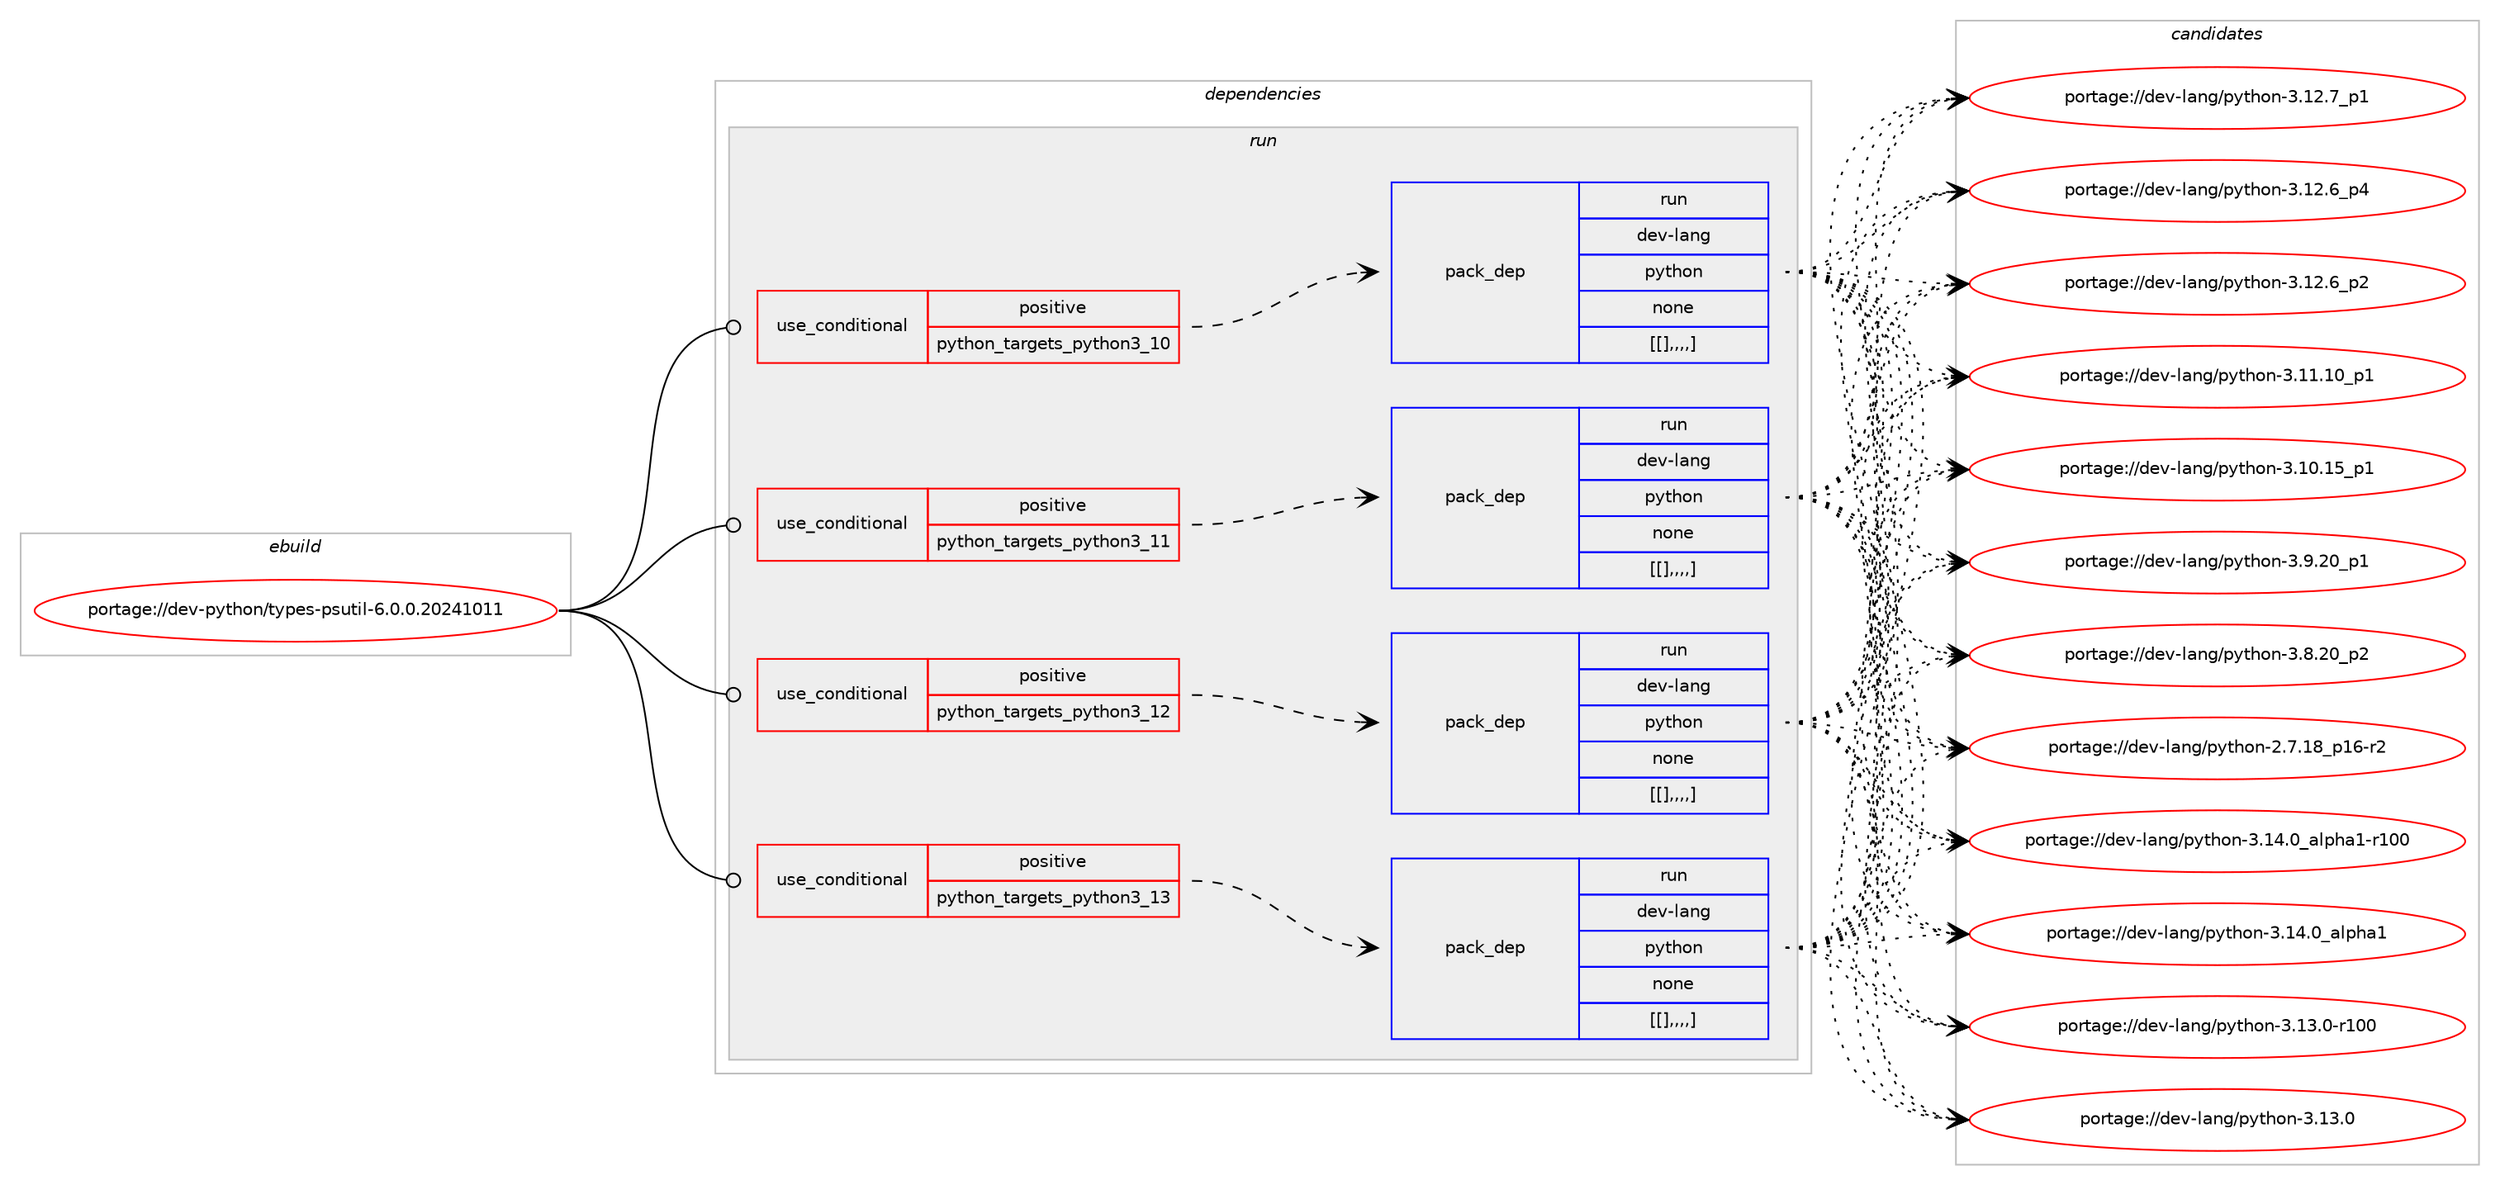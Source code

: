 digraph prolog {

# *************
# Graph options
# *************

newrank=true;
concentrate=true;
compound=true;
graph [rankdir=LR,fontname=Helvetica,fontsize=10,ranksep=1.5];#, ranksep=2.5, nodesep=0.2];
edge  [arrowhead=vee];
node  [fontname=Helvetica,fontsize=10];

# **********
# The ebuild
# **********

subgraph cluster_leftcol {
color=gray;
label=<<i>ebuild</i>>;
id [label="portage://dev-python/types-psutil-6.0.0.20241011", color=red, width=4, href="../dev-python/types-psutil-6.0.0.20241011.svg"];
}

# ****************
# The dependencies
# ****************

subgraph cluster_midcol {
color=gray;
label=<<i>dependencies</i>>;
subgraph cluster_compile {
fillcolor="#eeeeee";
style=filled;
label=<<i>compile</i>>;
}
subgraph cluster_compileandrun {
fillcolor="#eeeeee";
style=filled;
label=<<i>compile and run</i>>;
}
subgraph cluster_run {
fillcolor="#eeeeee";
style=filled;
label=<<i>run</i>>;
subgraph cond43738 {
dependency173745 [label=<<TABLE BORDER="0" CELLBORDER="1" CELLSPACING="0" CELLPADDING="4"><TR><TD ROWSPAN="3" CELLPADDING="10">use_conditional</TD></TR><TR><TD>positive</TD></TR><TR><TD>python_targets_python3_10</TD></TR></TABLE>>, shape=none, color=red];
subgraph pack128663 {
dependency173746 [label=<<TABLE BORDER="0" CELLBORDER="1" CELLSPACING="0" CELLPADDING="4" WIDTH="220"><TR><TD ROWSPAN="6" CELLPADDING="30">pack_dep</TD></TR><TR><TD WIDTH="110">run</TD></TR><TR><TD>dev-lang</TD></TR><TR><TD>python</TD></TR><TR><TD>none</TD></TR><TR><TD>[[],,,,]</TD></TR></TABLE>>, shape=none, color=blue];
}
dependency173745:e -> dependency173746:w [weight=20,style="dashed",arrowhead="vee"];
}
id:e -> dependency173745:w [weight=20,style="solid",arrowhead="odot"];
subgraph cond43745 {
dependency173767 [label=<<TABLE BORDER="0" CELLBORDER="1" CELLSPACING="0" CELLPADDING="4"><TR><TD ROWSPAN="3" CELLPADDING="10">use_conditional</TD></TR><TR><TD>positive</TD></TR><TR><TD>python_targets_python3_11</TD></TR></TABLE>>, shape=none, color=red];
subgraph pack128703 {
dependency173801 [label=<<TABLE BORDER="0" CELLBORDER="1" CELLSPACING="0" CELLPADDING="4" WIDTH="220"><TR><TD ROWSPAN="6" CELLPADDING="30">pack_dep</TD></TR><TR><TD WIDTH="110">run</TD></TR><TR><TD>dev-lang</TD></TR><TR><TD>python</TD></TR><TR><TD>none</TD></TR><TR><TD>[[],,,,]</TD></TR></TABLE>>, shape=none, color=blue];
}
dependency173767:e -> dependency173801:w [weight=20,style="dashed",arrowhead="vee"];
}
id:e -> dependency173767:w [weight=20,style="solid",arrowhead="odot"];
subgraph cond43780 {
dependency173855 [label=<<TABLE BORDER="0" CELLBORDER="1" CELLSPACING="0" CELLPADDING="4"><TR><TD ROWSPAN="3" CELLPADDING="10">use_conditional</TD></TR><TR><TD>positive</TD></TR><TR><TD>python_targets_python3_12</TD></TR></TABLE>>, shape=none, color=red];
subgraph pack128734 {
dependency173861 [label=<<TABLE BORDER="0" CELLBORDER="1" CELLSPACING="0" CELLPADDING="4" WIDTH="220"><TR><TD ROWSPAN="6" CELLPADDING="30">pack_dep</TD></TR><TR><TD WIDTH="110">run</TD></TR><TR><TD>dev-lang</TD></TR><TR><TD>python</TD></TR><TR><TD>none</TD></TR><TR><TD>[[],,,,]</TD></TR></TABLE>>, shape=none, color=blue];
}
dependency173855:e -> dependency173861:w [weight=20,style="dashed",arrowhead="vee"];
}
id:e -> dependency173855:w [weight=20,style="solid",arrowhead="odot"];
subgraph cond43791 {
dependency173881 [label=<<TABLE BORDER="0" CELLBORDER="1" CELLSPACING="0" CELLPADDING="4"><TR><TD ROWSPAN="3" CELLPADDING="10">use_conditional</TD></TR><TR><TD>positive</TD></TR><TR><TD>python_targets_python3_13</TD></TR></TABLE>>, shape=none, color=red];
subgraph pack128750 {
dependency173884 [label=<<TABLE BORDER="0" CELLBORDER="1" CELLSPACING="0" CELLPADDING="4" WIDTH="220"><TR><TD ROWSPAN="6" CELLPADDING="30">pack_dep</TD></TR><TR><TD WIDTH="110">run</TD></TR><TR><TD>dev-lang</TD></TR><TR><TD>python</TD></TR><TR><TD>none</TD></TR><TR><TD>[[],,,,]</TD></TR></TABLE>>, shape=none, color=blue];
}
dependency173881:e -> dependency173884:w [weight=20,style="dashed",arrowhead="vee"];
}
id:e -> dependency173881:w [weight=20,style="solid",arrowhead="odot"];
}
}

# **************
# The candidates
# **************

subgraph cluster_choices {
rank=same;
color=gray;
label=<<i>candidates</i>>;

subgraph choice128459 {
color=black;
nodesep=1;
choice100101118451089711010347112121116104111110455146495246489597108112104974945114494848 [label="portage://dev-lang/python-3.14.0_alpha1-r100", color=red, width=4,href="../dev-lang/python-3.14.0_alpha1-r100.svg"];
choice1001011184510897110103471121211161041111104551464952464895971081121049749 [label="portage://dev-lang/python-3.14.0_alpha1", color=red, width=4,href="../dev-lang/python-3.14.0_alpha1.svg"];
choice1001011184510897110103471121211161041111104551464951464845114494848 [label="portage://dev-lang/python-3.13.0-r100", color=red, width=4,href="../dev-lang/python-3.13.0-r100.svg"];
choice10010111845108971101034711212111610411111045514649514648 [label="portage://dev-lang/python-3.13.0", color=red, width=4,href="../dev-lang/python-3.13.0.svg"];
choice100101118451089711010347112121116104111110455146495046559511249 [label="portage://dev-lang/python-3.12.7_p1", color=red, width=4,href="../dev-lang/python-3.12.7_p1.svg"];
choice100101118451089711010347112121116104111110455146495046549511252 [label="portage://dev-lang/python-3.12.6_p4", color=red, width=4,href="../dev-lang/python-3.12.6_p4.svg"];
choice100101118451089711010347112121116104111110455146495046549511250 [label="portage://dev-lang/python-3.12.6_p2", color=red, width=4,href="../dev-lang/python-3.12.6_p2.svg"];
choice10010111845108971101034711212111610411111045514649494649489511249 [label="portage://dev-lang/python-3.11.10_p1", color=red, width=4,href="../dev-lang/python-3.11.10_p1.svg"];
choice10010111845108971101034711212111610411111045514649484649539511249 [label="portage://dev-lang/python-3.10.15_p1", color=red, width=4,href="../dev-lang/python-3.10.15_p1.svg"];
choice100101118451089711010347112121116104111110455146574650489511249 [label="portage://dev-lang/python-3.9.20_p1", color=red, width=4,href="../dev-lang/python-3.9.20_p1.svg"];
choice100101118451089711010347112121116104111110455146564650489511250 [label="portage://dev-lang/python-3.8.20_p2", color=red, width=4,href="../dev-lang/python-3.8.20_p2.svg"];
choice100101118451089711010347112121116104111110455046554649569511249544511450 [label="portage://dev-lang/python-2.7.18_p16-r2", color=red, width=4,href="../dev-lang/python-2.7.18_p16-r2.svg"];
dependency173746:e -> choice100101118451089711010347112121116104111110455146495246489597108112104974945114494848:w [style=dotted,weight="100"];
dependency173746:e -> choice1001011184510897110103471121211161041111104551464952464895971081121049749:w [style=dotted,weight="100"];
dependency173746:e -> choice1001011184510897110103471121211161041111104551464951464845114494848:w [style=dotted,weight="100"];
dependency173746:e -> choice10010111845108971101034711212111610411111045514649514648:w [style=dotted,weight="100"];
dependency173746:e -> choice100101118451089711010347112121116104111110455146495046559511249:w [style=dotted,weight="100"];
dependency173746:e -> choice100101118451089711010347112121116104111110455146495046549511252:w [style=dotted,weight="100"];
dependency173746:e -> choice100101118451089711010347112121116104111110455146495046549511250:w [style=dotted,weight="100"];
dependency173746:e -> choice10010111845108971101034711212111610411111045514649494649489511249:w [style=dotted,weight="100"];
dependency173746:e -> choice10010111845108971101034711212111610411111045514649484649539511249:w [style=dotted,weight="100"];
dependency173746:e -> choice100101118451089711010347112121116104111110455146574650489511249:w [style=dotted,weight="100"];
dependency173746:e -> choice100101118451089711010347112121116104111110455146564650489511250:w [style=dotted,weight="100"];
dependency173746:e -> choice100101118451089711010347112121116104111110455046554649569511249544511450:w [style=dotted,weight="100"];
}
subgraph choice128464 {
color=black;
nodesep=1;
choice100101118451089711010347112121116104111110455146495246489597108112104974945114494848 [label="portage://dev-lang/python-3.14.0_alpha1-r100", color=red, width=4,href="../dev-lang/python-3.14.0_alpha1-r100.svg"];
choice1001011184510897110103471121211161041111104551464952464895971081121049749 [label="portage://dev-lang/python-3.14.0_alpha1", color=red, width=4,href="../dev-lang/python-3.14.0_alpha1.svg"];
choice1001011184510897110103471121211161041111104551464951464845114494848 [label="portage://dev-lang/python-3.13.0-r100", color=red, width=4,href="../dev-lang/python-3.13.0-r100.svg"];
choice10010111845108971101034711212111610411111045514649514648 [label="portage://dev-lang/python-3.13.0", color=red, width=4,href="../dev-lang/python-3.13.0.svg"];
choice100101118451089711010347112121116104111110455146495046559511249 [label="portage://dev-lang/python-3.12.7_p1", color=red, width=4,href="../dev-lang/python-3.12.7_p1.svg"];
choice100101118451089711010347112121116104111110455146495046549511252 [label="portage://dev-lang/python-3.12.6_p4", color=red, width=4,href="../dev-lang/python-3.12.6_p4.svg"];
choice100101118451089711010347112121116104111110455146495046549511250 [label="portage://dev-lang/python-3.12.6_p2", color=red, width=4,href="../dev-lang/python-3.12.6_p2.svg"];
choice10010111845108971101034711212111610411111045514649494649489511249 [label="portage://dev-lang/python-3.11.10_p1", color=red, width=4,href="../dev-lang/python-3.11.10_p1.svg"];
choice10010111845108971101034711212111610411111045514649484649539511249 [label="portage://dev-lang/python-3.10.15_p1", color=red, width=4,href="../dev-lang/python-3.10.15_p1.svg"];
choice100101118451089711010347112121116104111110455146574650489511249 [label="portage://dev-lang/python-3.9.20_p1", color=red, width=4,href="../dev-lang/python-3.9.20_p1.svg"];
choice100101118451089711010347112121116104111110455146564650489511250 [label="portage://dev-lang/python-3.8.20_p2", color=red, width=4,href="../dev-lang/python-3.8.20_p2.svg"];
choice100101118451089711010347112121116104111110455046554649569511249544511450 [label="portage://dev-lang/python-2.7.18_p16-r2", color=red, width=4,href="../dev-lang/python-2.7.18_p16-r2.svg"];
dependency173801:e -> choice100101118451089711010347112121116104111110455146495246489597108112104974945114494848:w [style=dotted,weight="100"];
dependency173801:e -> choice1001011184510897110103471121211161041111104551464952464895971081121049749:w [style=dotted,weight="100"];
dependency173801:e -> choice1001011184510897110103471121211161041111104551464951464845114494848:w [style=dotted,weight="100"];
dependency173801:e -> choice10010111845108971101034711212111610411111045514649514648:w [style=dotted,weight="100"];
dependency173801:e -> choice100101118451089711010347112121116104111110455146495046559511249:w [style=dotted,weight="100"];
dependency173801:e -> choice100101118451089711010347112121116104111110455146495046549511252:w [style=dotted,weight="100"];
dependency173801:e -> choice100101118451089711010347112121116104111110455146495046549511250:w [style=dotted,weight="100"];
dependency173801:e -> choice10010111845108971101034711212111610411111045514649494649489511249:w [style=dotted,weight="100"];
dependency173801:e -> choice10010111845108971101034711212111610411111045514649484649539511249:w [style=dotted,weight="100"];
dependency173801:e -> choice100101118451089711010347112121116104111110455146574650489511249:w [style=dotted,weight="100"];
dependency173801:e -> choice100101118451089711010347112121116104111110455146564650489511250:w [style=dotted,weight="100"];
dependency173801:e -> choice100101118451089711010347112121116104111110455046554649569511249544511450:w [style=dotted,weight="100"];
}
subgraph choice128482 {
color=black;
nodesep=1;
choice100101118451089711010347112121116104111110455146495246489597108112104974945114494848 [label="portage://dev-lang/python-3.14.0_alpha1-r100", color=red, width=4,href="../dev-lang/python-3.14.0_alpha1-r100.svg"];
choice1001011184510897110103471121211161041111104551464952464895971081121049749 [label="portage://dev-lang/python-3.14.0_alpha1", color=red, width=4,href="../dev-lang/python-3.14.0_alpha1.svg"];
choice1001011184510897110103471121211161041111104551464951464845114494848 [label="portage://dev-lang/python-3.13.0-r100", color=red, width=4,href="../dev-lang/python-3.13.0-r100.svg"];
choice10010111845108971101034711212111610411111045514649514648 [label="portage://dev-lang/python-3.13.0", color=red, width=4,href="../dev-lang/python-3.13.0.svg"];
choice100101118451089711010347112121116104111110455146495046559511249 [label="portage://dev-lang/python-3.12.7_p1", color=red, width=4,href="../dev-lang/python-3.12.7_p1.svg"];
choice100101118451089711010347112121116104111110455146495046549511252 [label="portage://dev-lang/python-3.12.6_p4", color=red, width=4,href="../dev-lang/python-3.12.6_p4.svg"];
choice100101118451089711010347112121116104111110455146495046549511250 [label="portage://dev-lang/python-3.12.6_p2", color=red, width=4,href="../dev-lang/python-3.12.6_p2.svg"];
choice10010111845108971101034711212111610411111045514649494649489511249 [label="portage://dev-lang/python-3.11.10_p1", color=red, width=4,href="../dev-lang/python-3.11.10_p1.svg"];
choice10010111845108971101034711212111610411111045514649484649539511249 [label="portage://dev-lang/python-3.10.15_p1", color=red, width=4,href="../dev-lang/python-3.10.15_p1.svg"];
choice100101118451089711010347112121116104111110455146574650489511249 [label="portage://dev-lang/python-3.9.20_p1", color=red, width=4,href="../dev-lang/python-3.9.20_p1.svg"];
choice100101118451089711010347112121116104111110455146564650489511250 [label="portage://dev-lang/python-3.8.20_p2", color=red, width=4,href="../dev-lang/python-3.8.20_p2.svg"];
choice100101118451089711010347112121116104111110455046554649569511249544511450 [label="portage://dev-lang/python-2.7.18_p16-r2", color=red, width=4,href="../dev-lang/python-2.7.18_p16-r2.svg"];
dependency173861:e -> choice100101118451089711010347112121116104111110455146495246489597108112104974945114494848:w [style=dotted,weight="100"];
dependency173861:e -> choice1001011184510897110103471121211161041111104551464952464895971081121049749:w [style=dotted,weight="100"];
dependency173861:e -> choice1001011184510897110103471121211161041111104551464951464845114494848:w [style=dotted,weight="100"];
dependency173861:e -> choice10010111845108971101034711212111610411111045514649514648:w [style=dotted,weight="100"];
dependency173861:e -> choice100101118451089711010347112121116104111110455146495046559511249:w [style=dotted,weight="100"];
dependency173861:e -> choice100101118451089711010347112121116104111110455146495046549511252:w [style=dotted,weight="100"];
dependency173861:e -> choice100101118451089711010347112121116104111110455146495046549511250:w [style=dotted,weight="100"];
dependency173861:e -> choice10010111845108971101034711212111610411111045514649494649489511249:w [style=dotted,weight="100"];
dependency173861:e -> choice10010111845108971101034711212111610411111045514649484649539511249:w [style=dotted,weight="100"];
dependency173861:e -> choice100101118451089711010347112121116104111110455146574650489511249:w [style=dotted,weight="100"];
dependency173861:e -> choice100101118451089711010347112121116104111110455146564650489511250:w [style=dotted,weight="100"];
dependency173861:e -> choice100101118451089711010347112121116104111110455046554649569511249544511450:w [style=dotted,weight="100"];
}
subgraph choice128486 {
color=black;
nodesep=1;
choice100101118451089711010347112121116104111110455146495246489597108112104974945114494848 [label="portage://dev-lang/python-3.14.0_alpha1-r100", color=red, width=4,href="../dev-lang/python-3.14.0_alpha1-r100.svg"];
choice1001011184510897110103471121211161041111104551464952464895971081121049749 [label="portage://dev-lang/python-3.14.0_alpha1", color=red, width=4,href="../dev-lang/python-3.14.0_alpha1.svg"];
choice1001011184510897110103471121211161041111104551464951464845114494848 [label="portage://dev-lang/python-3.13.0-r100", color=red, width=4,href="../dev-lang/python-3.13.0-r100.svg"];
choice10010111845108971101034711212111610411111045514649514648 [label="portage://dev-lang/python-3.13.0", color=red, width=4,href="../dev-lang/python-3.13.0.svg"];
choice100101118451089711010347112121116104111110455146495046559511249 [label="portage://dev-lang/python-3.12.7_p1", color=red, width=4,href="../dev-lang/python-3.12.7_p1.svg"];
choice100101118451089711010347112121116104111110455146495046549511252 [label="portage://dev-lang/python-3.12.6_p4", color=red, width=4,href="../dev-lang/python-3.12.6_p4.svg"];
choice100101118451089711010347112121116104111110455146495046549511250 [label="portage://dev-lang/python-3.12.6_p2", color=red, width=4,href="../dev-lang/python-3.12.6_p2.svg"];
choice10010111845108971101034711212111610411111045514649494649489511249 [label="portage://dev-lang/python-3.11.10_p1", color=red, width=4,href="../dev-lang/python-3.11.10_p1.svg"];
choice10010111845108971101034711212111610411111045514649484649539511249 [label="portage://dev-lang/python-3.10.15_p1", color=red, width=4,href="../dev-lang/python-3.10.15_p1.svg"];
choice100101118451089711010347112121116104111110455146574650489511249 [label="portage://dev-lang/python-3.9.20_p1", color=red, width=4,href="../dev-lang/python-3.9.20_p1.svg"];
choice100101118451089711010347112121116104111110455146564650489511250 [label="portage://dev-lang/python-3.8.20_p2", color=red, width=4,href="../dev-lang/python-3.8.20_p2.svg"];
choice100101118451089711010347112121116104111110455046554649569511249544511450 [label="portage://dev-lang/python-2.7.18_p16-r2", color=red, width=4,href="../dev-lang/python-2.7.18_p16-r2.svg"];
dependency173884:e -> choice100101118451089711010347112121116104111110455146495246489597108112104974945114494848:w [style=dotted,weight="100"];
dependency173884:e -> choice1001011184510897110103471121211161041111104551464952464895971081121049749:w [style=dotted,weight="100"];
dependency173884:e -> choice1001011184510897110103471121211161041111104551464951464845114494848:w [style=dotted,weight="100"];
dependency173884:e -> choice10010111845108971101034711212111610411111045514649514648:w [style=dotted,weight="100"];
dependency173884:e -> choice100101118451089711010347112121116104111110455146495046559511249:w [style=dotted,weight="100"];
dependency173884:e -> choice100101118451089711010347112121116104111110455146495046549511252:w [style=dotted,weight="100"];
dependency173884:e -> choice100101118451089711010347112121116104111110455146495046549511250:w [style=dotted,weight="100"];
dependency173884:e -> choice10010111845108971101034711212111610411111045514649494649489511249:w [style=dotted,weight="100"];
dependency173884:e -> choice10010111845108971101034711212111610411111045514649484649539511249:w [style=dotted,weight="100"];
dependency173884:e -> choice100101118451089711010347112121116104111110455146574650489511249:w [style=dotted,weight="100"];
dependency173884:e -> choice100101118451089711010347112121116104111110455146564650489511250:w [style=dotted,weight="100"];
dependency173884:e -> choice100101118451089711010347112121116104111110455046554649569511249544511450:w [style=dotted,weight="100"];
}
}

}
